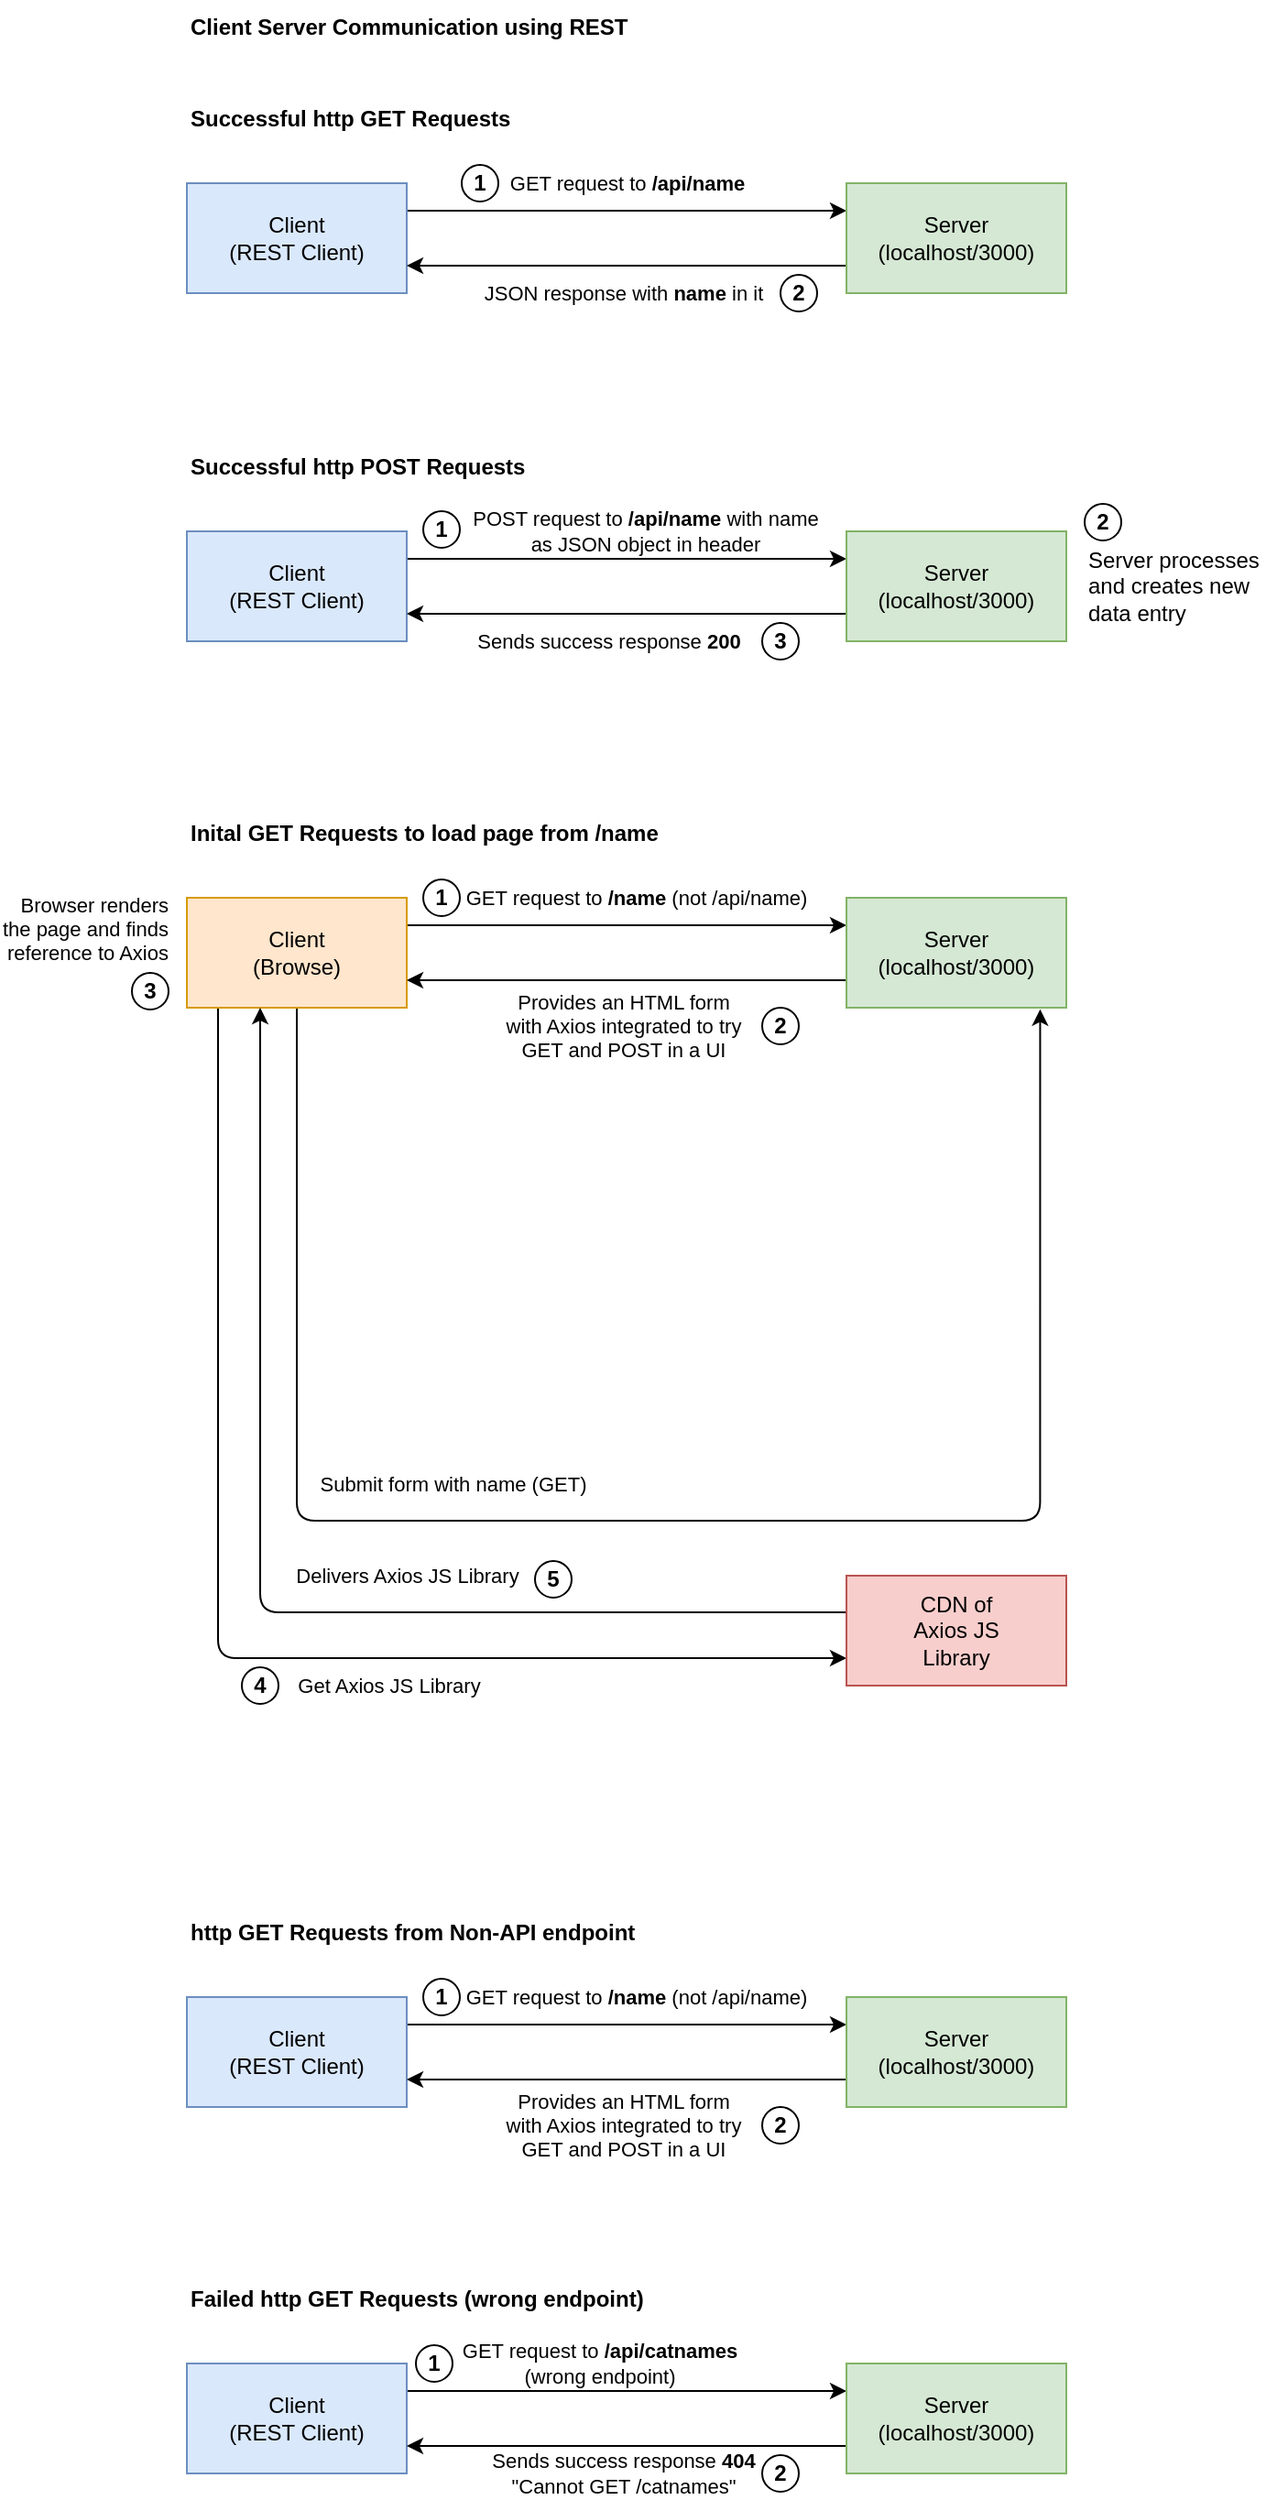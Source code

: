 <mxfile>
    <diagram id="ww7F4tC7xTnA9CITdiYy" name="Page-1">
        <mxGraphModel dx="1706" dy="517" grid="1" gridSize="10" guides="1" tooltips="1" connect="1" arrows="1" fold="1" page="1" pageScale="1" pageWidth="827" pageHeight="1169" math="0" shadow="0">
            <root>
                <mxCell id="0"/>
                <mxCell id="1" parent="0"/>
                <mxCell id="4" style="edgeStyle=none;html=1;entryX=0;entryY=0.25;entryDx=0;entryDy=0;exitX=1;exitY=0.25;exitDx=0;exitDy=0;" parent="1" source="2" target="3" edge="1">
                    <mxGeometry relative="1" as="geometry"/>
                </mxCell>
                <mxCell id="5" value="GET request to &lt;b&gt;/api/name&lt;/b&gt;" style="edgeLabel;html=1;align=center;verticalAlign=middle;resizable=0;points=[];" parent="4" vertex="1" connectable="0">
                    <mxGeometry x="-0.396" y="1" relative="1" as="geometry">
                        <mxPoint x="47" y="-14" as="offset"/>
                    </mxGeometry>
                </mxCell>
                <mxCell id="2" value="Client&lt;br&gt;(REST Client)" style="rounded=0;whiteSpace=wrap;html=1;fillColor=#dae8fc;strokeColor=#6c8ebf;" parent="1" vertex="1">
                    <mxGeometry x="80" y="140" width="120" height="60" as="geometry"/>
                </mxCell>
                <mxCell id="6" style="edgeStyle=none;html=1;entryX=1;entryY=0.75;entryDx=0;entryDy=0;exitX=0;exitY=0.75;exitDx=0;exitDy=0;" parent="1" source="3" target="2" edge="1">
                    <mxGeometry relative="1" as="geometry"/>
                </mxCell>
                <mxCell id="7" value="JSON response with &lt;b&gt;name&lt;/b&gt; in it" style="edgeLabel;html=1;align=center;verticalAlign=middle;resizable=0;points=[];" parent="6" vertex="1" connectable="0">
                    <mxGeometry x="0.021" y="2" relative="1" as="geometry">
                        <mxPoint y="13" as="offset"/>
                    </mxGeometry>
                </mxCell>
                <mxCell id="3" value="Server&lt;br&gt;&lt;span style=&quot;text-align: left&quot;&gt;(localhost/3000)&lt;/span&gt;" style="rounded=0;whiteSpace=wrap;html=1;fillColor=#d5e8d4;strokeColor=#82b366;" parent="1" vertex="1">
                    <mxGeometry x="440" y="140" width="120" height="60" as="geometry"/>
                </mxCell>
                <mxCell id="8" value="Successful http GET Requests" style="text;html=1;strokeColor=none;fillColor=none;align=left;verticalAlign=middle;whiteSpace=wrap;rounded=0;fontStyle=1" parent="1" vertex="1">
                    <mxGeometry x="80" y="90" width="210" height="30" as="geometry"/>
                </mxCell>
                <mxCell id="9" style="edgeStyle=none;html=1;entryX=0;entryY=0.25;entryDx=0;entryDy=0;exitX=1;exitY=0.25;exitDx=0;exitDy=0;" parent="1" source="11" target="14" edge="1">
                    <mxGeometry relative="1" as="geometry"/>
                </mxCell>
                <mxCell id="10" value="POST request to &lt;b&gt;/api/name&lt;/b&gt; with name&lt;br&gt;as JSON object in header" style="edgeLabel;html=1;align=center;verticalAlign=middle;resizable=0;points=[];" parent="9" vertex="1" connectable="0">
                    <mxGeometry x="-0.396" y="1" relative="1" as="geometry">
                        <mxPoint x="57" y="-14" as="offset"/>
                    </mxGeometry>
                </mxCell>
                <mxCell id="11" value="Client&lt;br&gt;(REST Client)" style="rounded=0;whiteSpace=wrap;html=1;fillColor=#dae8fc;strokeColor=#6c8ebf;" parent="1" vertex="1">
                    <mxGeometry x="80" y="330" width="120" height="60" as="geometry"/>
                </mxCell>
                <mxCell id="12" style="edgeStyle=none;html=1;entryX=1;entryY=0.75;entryDx=0;entryDy=0;exitX=0;exitY=0.75;exitDx=0;exitDy=0;" parent="1" source="14" target="11" edge="1">
                    <mxGeometry relative="1" as="geometry"/>
                </mxCell>
                <mxCell id="13" value="Sends success response &lt;b&gt;200&lt;/b&gt;" style="edgeLabel;html=1;align=center;verticalAlign=middle;resizable=0;points=[];" parent="12" vertex="1" connectable="0">
                    <mxGeometry x="0.021" y="2" relative="1" as="geometry">
                        <mxPoint x="-8" y="13" as="offset"/>
                    </mxGeometry>
                </mxCell>
                <mxCell id="14" value="Server&lt;br&gt;&lt;span style=&quot;text-align: left&quot;&gt;(localhost/3000)&lt;/span&gt;" style="rounded=0;whiteSpace=wrap;html=1;fillColor=#d5e8d4;strokeColor=#82b366;" parent="1" vertex="1">
                    <mxGeometry x="440" y="330" width="120" height="60" as="geometry"/>
                </mxCell>
                <mxCell id="15" value="Successful http POST Requests" style="text;html=1;strokeColor=none;fillColor=none;align=left;verticalAlign=middle;whiteSpace=wrap;rounded=0;fontStyle=1" parent="1" vertex="1">
                    <mxGeometry x="80" y="280" width="200" height="30" as="geometry"/>
                </mxCell>
                <mxCell id="16" value="Server processes and creates new data entry" style="text;html=1;strokeColor=none;fillColor=none;align=left;verticalAlign=middle;whiteSpace=wrap;rounded=0;" parent="1" vertex="1">
                    <mxGeometry x="570" y="335" width="110" height="50" as="geometry"/>
                </mxCell>
                <mxCell id="28" style="edgeStyle=none;html=1;entryX=0;entryY=0.25;entryDx=0;entryDy=0;exitX=1;exitY=0.25;exitDx=0;exitDy=0;" parent="1" source="30" target="33" edge="1">
                    <mxGeometry relative="1" as="geometry"/>
                </mxCell>
                <mxCell id="29" value="GET request to &lt;b&gt;/name&lt;/b&gt; (not /api/name)" style="edgeLabel;html=1;align=center;verticalAlign=middle;resizable=0;points=[];" parent="28" vertex="1" connectable="0">
                    <mxGeometry x="-0.396" y="1" relative="1" as="geometry">
                        <mxPoint x="52" y="-14" as="offset"/>
                    </mxGeometry>
                </mxCell>
                <mxCell id="30" value="Client&lt;br&gt;(REST Client)" style="rounded=0;whiteSpace=wrap;html=1;fillColor=#dae8fc;strokeColor=#6c8ebf;" parent="1" vertex="1">
                    <mxGeometry x="80" y="1130" width="120" height="60" as="geometry"/>
                </mxCell>
                <mxCell id="31" style="edgeStyle=none;html=1;entryX=1;entryY=0.75;entryDx=0;entryDy=0;exitX=0;exitY=0.75;exitDx=0;exitDy=0;" parent="1" source="33" target="30" edge="1">
                    <mxGeometry relative="1" as="geometry"/>
                </mxCell>
                <mxCell id="32" value="Provides an HTML form&lt;br&gt;with Axios integrated to try&lt;br&gt;GET and POST in a UI" style="edgeLabel;html=1;align=center;verticalAlign=middle;resizable=0;points=[];" parent="31" vertex="1" connectable="0">
                    <mxGeometry x="0.021" y="2" relative="1" as="geometry">
                        <mxPoint y="23" as="offset"/>
                    </mxGeometry>
                </mxCell>
                <mxCell id="33" value="Server&lt;br&gt;&lt;span style=&quot;text-align: left&quot;&gt;(localhost/3000)&lt;/span&gt;" style="rounded=0;whiteSpace=wrap;html=1;fillColor=#d5e8d4;strokeColor=#82b366;" parent="1" vertex="1">
                    <mxGeometry x="440" y="1130" width="120" height="60" as="geometry"/>
                </mxCell>
                <mxCell id="34" value="http GET Requests from Non-API endpoint" style="text;html=1;strokeColor=none;fillColor=none;align=left;verticalAlign=middle;whiteSpace=wrap;rounded=0;fontStyle=1" parent="1" vertex="1">
                    <mxGeometry x="80" y="1080" width="250" height="30" as="geometry"/>
                </mxCell>
                <mxCell id="36" value="Client Server Communication using REST" style="text;html=1;strokeColor=none;fillColor=none;align=left;verticalAlign=middle;whiteSpace=wrap;rounded=0;fontStyle=1" parent="1" vertex="1">
                    <mxGeometry x="80" y="40" width="260" height="30" as="geometry"/>
                </mxCell>
                <mxCell id="37" value="1" style="ellipse;whiteSpace=wrap;html=1;spacing=0;fontStyle=1" vertex="1" parent="1">
                    <mxGeometry x="230" y="130" width="20" height="20" as="geometry"/>
                </mxCell>
                <mxCell id="38" value="2" style="ellipse;whiteSpace=wrap;html=1;spacing=0;fontStyle=1" vertex="1" parent="1">
                    <mxGeometry x="404" y="190" width="20" height="20" as="geometry"/>
                </mxCell>
                <mxCell id="39" value="1" style="ellipse;whiteSpace=wrap;html=1;spacing=0;fontStyle=1" vertex="1" parent="1">
                    <mxGeometry x="209" y="319" width="20" height="20" as="geometry"/>
                </mxCell>
                <mxCell id="41" value="2" style="ellipse;whiteSpace=wrap;html=1;spacing=0;fontStyle=1" vertex="1" parent="1">
                    <mxGeometry x="570" y="315" width="20" height="20" as="geometry"/>
                </mxCell>
                <mxCell id="42" value="3" style="ellipse;whiteSpace=wrap;html=1;spacing=0;fontStyle=1" vertex="1" parent="1">
                    <mxGeometry x="394" y="380" width="20" height="20" as="geometry"/>
                </mxCell>
                <mxCell id="45" value="1" style="ellipse;whiteSpace=wrap;html=1;spacing=0;fontStyle=1" vertex="1" parent="1">
                    <mxGeometry x="209" y="1120" width="20" height="20" as="geometry"/>
                </mxCell>
                <mxCell id="46" value="2" style="ellipse;whiteSpace=wrap;html=1;spacing=0;fontStyle=1" vertex="1" parent="1">
                    <mxGeometry x="394" y="1190" width="20" height="20" as="geometry"/>
                </mxCell>
                <mxCell id="49" style="edgeStyle=none;html=1;entryX=0;entryY=0.25;entryDx=0;entryDy=0;exitX=1;exitY=0.25;exitDx=0;exitDy=0;" edge="1" parent="1" source="51" target="54">
                    <mxGeometry relative="1" as="geometry"/>
                </mxCell>
                <mxCell id="50" value="GET request to&amp;nbsp;&lt;b&gt;/api/catnames&lt;br&gt;&lt;/b&gt;(wrong endpoint)" style="edgeLabel;html=1;align=center;verticalAlign=middle;resizable=0;points=[];" vertex="1" connectable="0" parent="49">
                    <mxGeometry x="-0.396" y="1" relative="1" as="geometry">
                        <mxPoint x="32" y="-14" as="offset"/>
                    </mxGeometry>
                </mxCell>
                <mxCell id="51" value="Client&lt;br&gt;(REST Client)" style="rounded=0;whiteSpace=wrap;html=1;fillColor=#dae8fc;strokeColor=#6c8ebf;" vertex="1" parent="1">
                    <mxGeometry x="80" y="1330" width="120" height="60" as="geometry"/>
                </mxCell>
                <mxCell id="52" style="edgeStyle=none;html=1;entryX=1;entryY=0.75;entryDx=0;entryDy=0;exitX=0;exitY=0.75;exitDx=0;exitDy=0;" edge="1" parent="1" source="54" target="51">
                    <mxGeometry relative="1" as="geometry"/>
                </mxCell>
                <mxCell id="53" value="Sends success response &lt;b&gt;404&lt;/b&gt;&lt;br&gt;&quot;Cannot GET /catnames&quot;" style="edgeLabel;html=1;align=center;verticalAlign=middle;resizable=0;points=[];" vertex="1" connectable="0" parent="52">
                    <mxGeometry x="0.021" y="2" relative="1" as="geometry">
                        <mxPoint y="13" as="offset"/>
                    </mxGeometry>
                </mxCell>
                <mxCell id="54" value="Server&lt;br&gt;&lt;span style=&quot;text-align: left&quot;&gt;(localhost/3000)&lt;/span&gt;" style="rounded=0;whiteSpace=wrap;html=1;fillColor=#d5e8d4;strokeColor=#82b366;" vertex="1" parent="1">
                    <mxGeometry x="440" y="1330" width="120" height="60" as="geometry"/>
                </mxCell>
                <mxCell id="55" value="Failed http GET Requests (wrong endpoint)" style="text;html=1;strokeColor=none;fillColor=none;align=left;verticalAlign=middle;whiteSpace=wrap;rounded=0;fontStyle=1" vertex="1" parent="1">
                    <mxGeometry x="80" y="1280" width="270" height="30" as="geometry"/>
                </mxCell>
                <mxCell id="56" value="1" style="ellipse;whiteSpace=wrap;html=1;spacing=0;fontStyle=1" vertex="1" parent="1">
                    <mxGeometry x="205" y="1320" width="20" height="20" as="geometry"/>
                </mxCell>
                <mxCell id="57" value="2" style="ellipse;whiteSpace=wrap;html=1;spacing=0;fontStyle=1" vertex="1" parent="1">
                    <mxGeometry x="394" y="1380" width="20" height="20" as="geometry"/>
                </mxCell>
                <mxCell id="58" style="edgeStyle=none;html=1;entryX=0;entryY=0.25;entryDx=0;entryDy=0;exitX=1;exitY=0.25;exitDx=0;exitDy=0;" edge="1" parent="1" source="60" target="63">
                    <mxGeometry relative="1" as="geometry"/>
                </mxCell>
                <mxCell id="59" value="GET request to &lt;b&gt;/name&lt;/b&gt; (not /api/name)" style="edgeLabel;html=1;align=center;verticalAlign=middle;resizable=0;points=[];" vertex="1" connectable="0" parent="58">
                    <mxGeometry x="-0.396" y="1" relative="1" as="geometry">
                        <mxPoint x="52" y="-14" as="offset"/>
                    </mxGeometry>
                </mxCell>
                <mxCell id="77" style="edgeStyle=orthogonalEdgeStyle;html=1;entryX=0;entryY=0.75;entryDx=0;entryDy=0;" edge="1" parent="1" source="60" target="68">
                    <mxGeometry relative="1" as="geometry">
                        <mxPoint x="140" y="620" as="sourcePoint"/>
                        <Array as="points">
                            <mxPoint x="97" y="945"/>
                        </Array>
                    </mxGeometry>
                </mxCell>
                <mxCell id="78" value="Get Axios JS Library" style="edgeLabel;html=1;align=center;verticalAlign=middle;resizable=0;points=[];" vertex="1" connectable="0" parent="77">
                    <mxGeometry x="0.161" y="3" relative="1" as="geometry">
                        <mxPoint x="43" y="18" as="offset"/>
                    </mxGeometry>
                </mxCell>
                <mxCell id="86" style="edgeStyle=orthogonalEdgeStyle;html=1;entryX=0.881;entryY=1.014;entryDx=0;entryDy=0;entryPerimeter=0;" edge="1" parent="1" source="60" target="63">
                    <mxGeometry relative="1" as="geometry">
                        <Array as="points">
                            <mxPoint x="140" y="870"/>
                            <mxPoint x="546" y="870"/>
                        </Array>
                    </mxGeometry>
                </mxCell>
                <mxCell id="88" value="Submit form with name (GET)" style="edgeLabel;html=1;align=center;verticalAlign=middle;resizable=0;points=[];" vertex="1" connectable="0" parent="86">
                    <mxGeometry x="-0.005" y="2" relative="1" as="geometry">
                        <mxPoint x="-115" y="-18" as="offset"/>
                    </mxGeometry>
                </mxCell>
                <mxCell id="60" value="Client&lt;br&gt;(Browse)" style="rounded=0;whiteSpace=wrap;html=1;fillColor=#ffe6cc;strokeColor=#d79b00;" vertex="1" parent="1">
                    <mxGeometry x="80" y="530" width="120" height="60" as="geometry"/>
                </mxCell>
                <mxCell id="61" style="edgeStyle=none;html=1;entryX=1;entryY=0.75;entryDx=0;entryDy=0;exitX=0;exitY=0.75;exitDx=0;exitDy=0;" edge="1" parent="1" source="63" target="60">
                    <mxGeometry relative="1" as="geometry"/>
                </mxCell>
                <mxCell id="62" value="Provides an HTML form&lt;br&gt;with Axios integrated to try&lt;br&gt;GET and POST in a UI" style="edgeLabel;html=1;align=center;verticalAlign=middle;resizable=0;points=[];" vertex="1" connectable="0" parent="61">
                    <mxGeometry x="0.021" y="2" relative="1" as="geometry">
                        <mxPoint y="23" as="offset"/>
                    </mxGeometry>
                </mxCell>
                <mxCell id="63" value="Server&lt;br&gt;&lt;span style=&quot;text-align: left&quot;&gt;(localhost/3000)&lt;/span&gt;" style="rounded=0;whiteSpace=wrap;html=1;fillColor=#d5e8d4;strokeColor=#82b366;" vertex="1" parent="1">
                    <mxGeometry x="440" y="530" width="120" height="60" as="geometry"/>
                </mxCell>
                <mxCell id="64" value="Inital GET Requests to load page from /name" style="text;html=1;strokeColor=none;fillColor=none;align=left;verticalAlign=middle;whiteSpace=wrap;rounded=0;fontStyle=1" vertex="1" parent="1">
                    <mxGeometry x="80" y="480" width="330" height="30" as="geometry"/>
                </mxCell>
                <mxCell id="65" value="1" style="ellipse;whiteSpace=wrap;html=1;spacing=0;fontStyle=1" vertex="1" parent="1">
                    <mxGeometry x="209" y="520" width="20" height="20" as="geometry"/>
                </mxCell>
                <mxCell id="66" value="2" style="ellipse;whiteSpace=wrap;html=1;spacing=0;fontStyle=1" vertex="1" parent="1">
                    <mxGeometry x="394" y="590" width="20" height="20" as="geometry"/>
                </mxCell>
                <mxCell id="67" value="Browser renders&lt;br&gt;the page and finds&lt;br&gt;reference to Axios" style="edgeLabel;html=1;align=right;verticalAlign=middle;resizable=0;points=[];" vertex="1" connectable="0" parent="1">
                    <mxGeometry x="70" y="547" as="geometry"/>
                </mxCell>
                <mxCell id="81" style="edgeStyle=orthogonalEdgeStyle;html=1;" edge="1" parent="1" target="60">
                    <mxGeometry relative="1" as="geometry">
                        <mxPoint x="440" y="920" as="sourcePoint"/>
                        <Array as="points">
                            <mxPoint x="440" y="920"/>
                            <mxPoint x="120" y="920"/>
                        </Array>
                    </mxGeometry>
                </mxCell>
                <mxCell id="82" value="Delivers Axios JS Library" style="edgeLabel;html=1;align=center;verticalAlign=middle;resizable=0;points=[];" vertex="1" connectable="0" parent="81">
                    <mxGeometry x="-0.405" y="-1" relative="1" as="geometry">
                        <mxPoint x="-47" y="-19" as="offset"/>
                    </mxGeometry>
                </mxCell>
                <mxCell id="68" value="CDN of&lt;br&gt;Axios JS&lt;br&gt;Library" style="rounded=0;whiteSpace=wrap;html=1;fillColor=#f8cecc;strokeColor=#b85450;" vertex="1" parent="1">
                    <mxGeometry x="440" y="900" width="120" height="60" as="geometry"/>
                </mxCell>
                <mxCell id="69" value="4" style="ellipse;whiteSpace=wrap;html=1;spacing=0;fontStyle=1" vertex="1" parent="1">
                    <mxGeometry x="110" y="950" width="20" height="20" as="geometry"/>
                </mxCell>
                <mxCell id="70" value="3" style="ellipse;whiteSpace=wrap;html=1;spacing=0;fontStyle=1" vertex="1" parent="1">
                    <mxGeometry x="50" y="571" width="20" height="20" as="geometry"/>
                </mxCell>
                <mxCell id="84" value="5" style="ellipse;whiteSpace=wrap;html=1;spacing=0;fontStyle=1" vertex="1" parent="1">
                    <mxGeometry x="270" y="892" width="20" height="20" as="geometry"/>
                </mxCell>
            </root>
        </mxGraphModel>
    </diagram>
</mxfile>